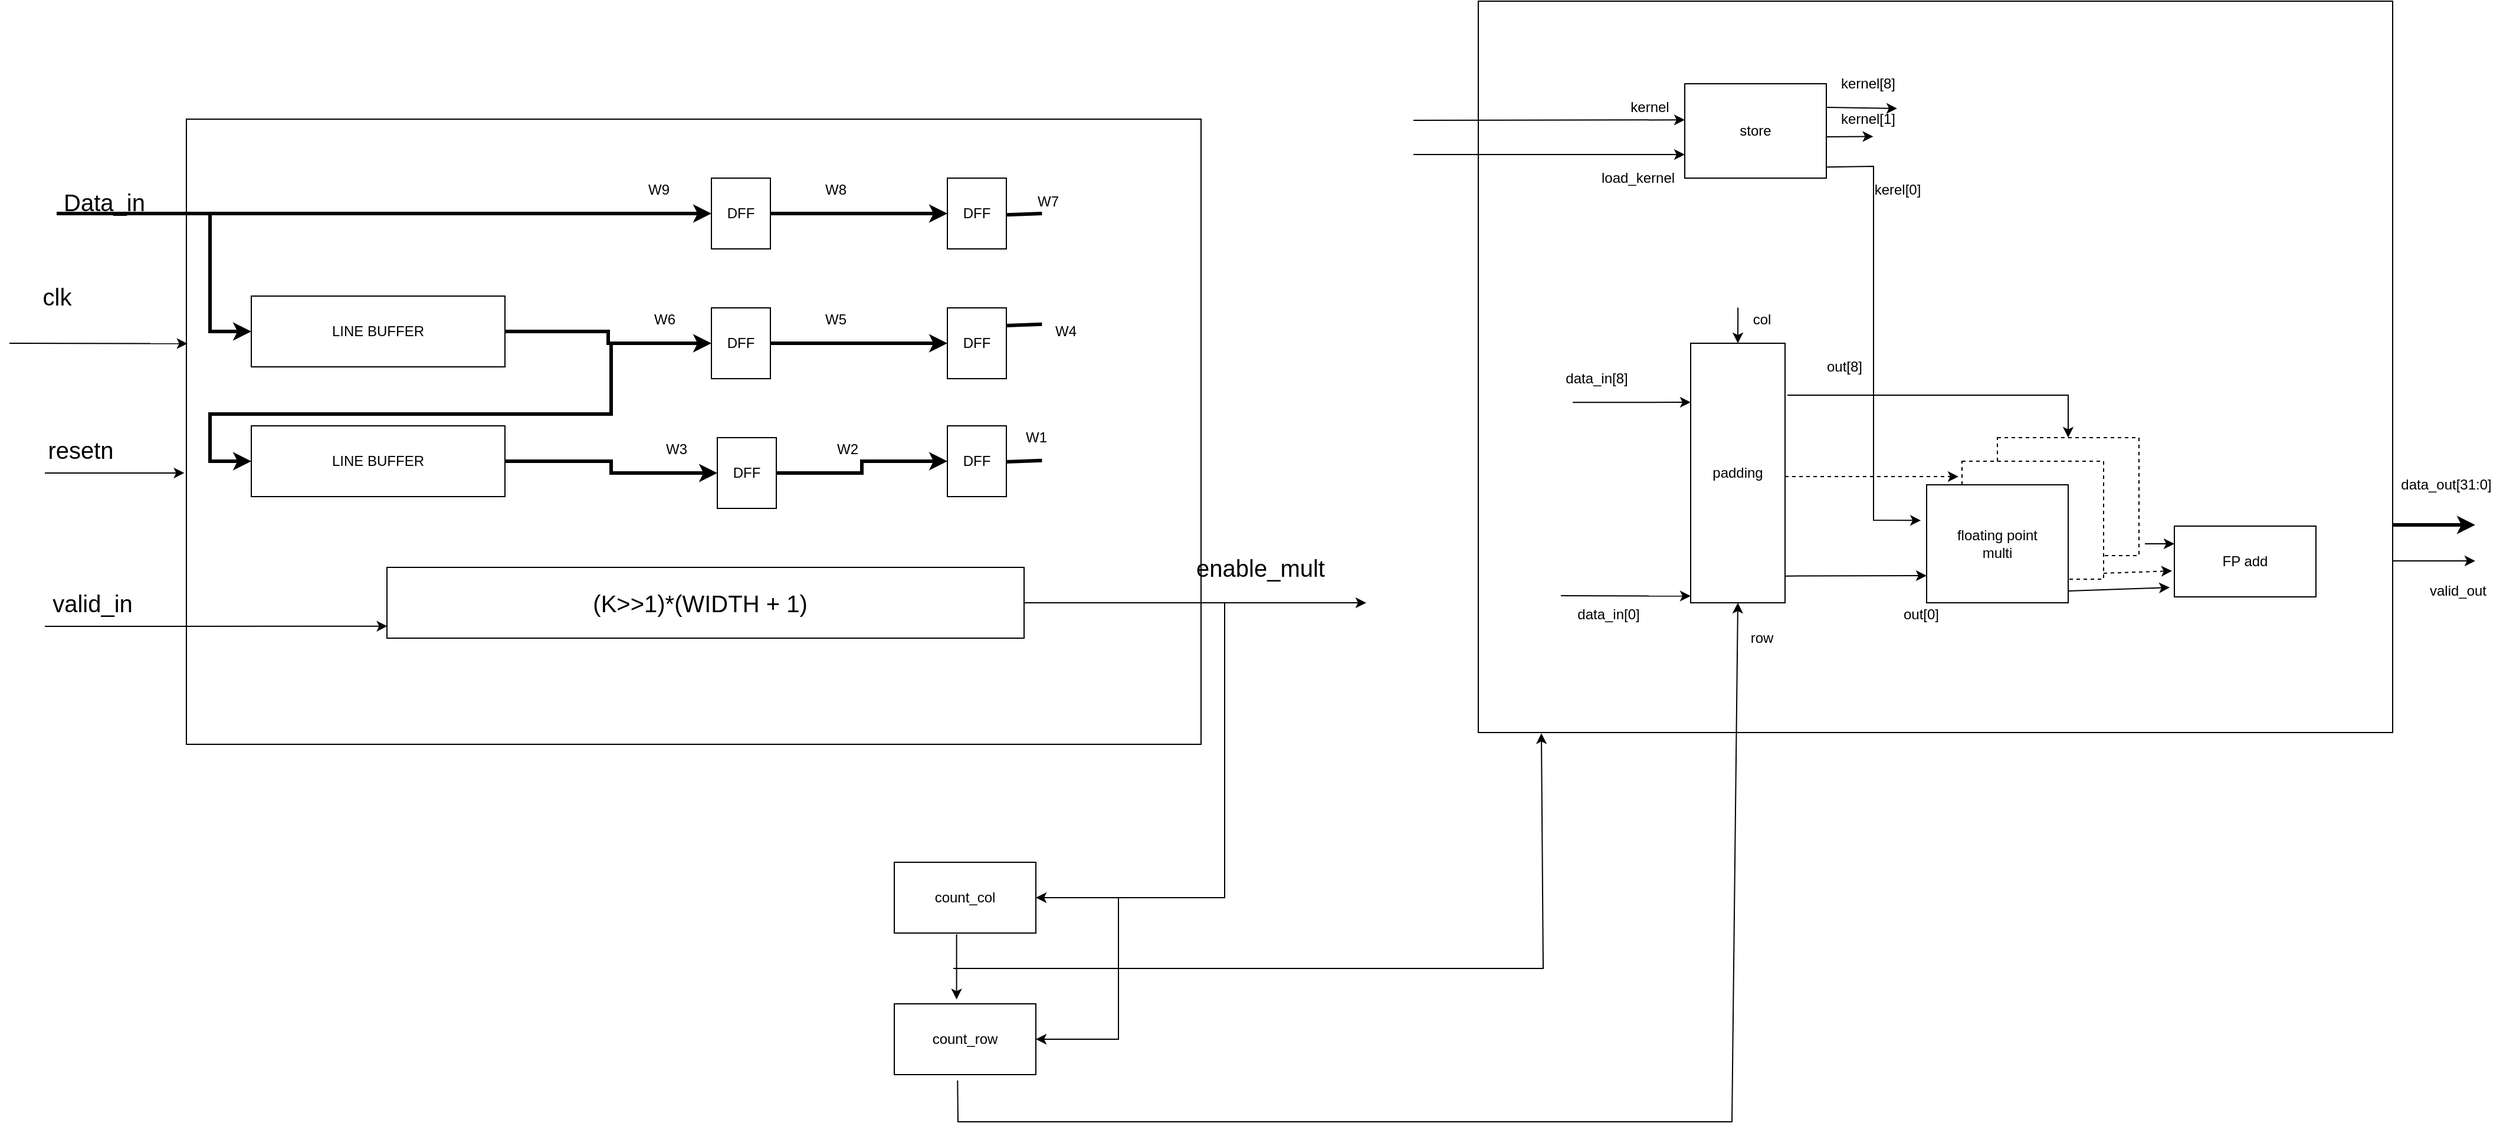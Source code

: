 <mxfile version="20.0.1" type="device"><diagram id="pQq5KVtsMC5v5NfcdwK_" name="Page-1"><mxGraphModel dx="3042" dy="1654" grid="1" gridSize="10" guides="1" tooltips="1" connect="1" arrows="1" fold="1" page="1" pageScale="1" pageWidth="850" pageHeight="1100" math="0" shadow="0"><root><mxCell id="0"/><mxCell id="1" parent="0"/><mxCell id="CL9MN893tthxgz-tjHW3-85" value="" style="rounded=0;whiteSpace=wrap;html=1;" parent="1" vertex="1"><mxGeometry x="-215" y="-210" width="775" height="620" as="geometry"/></mxCell><mxCell id="CL9MN893tthxgz-tjHW3-86" value="padding" style="rounded=0;whiteSpace=wrap;html=1;" parent="1" vertex="1"><mxGeometry x="-35" y="80" width="80" height="220" as="geometry"/></mxCell><mxCell id="CL9MN893tthxgz-tjHW3-87" value="" style="endArrow=classic;html=1;rounded=0;exitX=1.025;exitY=0.2;exitDx=0;exitDy=0;exitPerimeter=0;entryX=0.5;entryY=0;entryDx=0;entryDy=0;" parent="1" source="CL9MN893tthxgz-tjHW3-86" target="CL9MN893tthxgz-tjHW3-95" edge="1"><mxGeometry width="50" height="50" relative="1" as="geometry"><mxPoint x="225" y="290" as="sourcePoint"/><mxPoint x="165" y="124" as="targetPoint"/><Array as="points"><mxPoint x="285" y="124"/></Array></mxGeometry></mxCell><mxCell id="CL9MN893tthxgz-tjHW3-88" value="out[8]" style="text;html=1;align=center;verticalAlign=middle;resizable=0;points=[];autosize=1;strokeColor=none;fillColor=none;" parent="1" vertex="1"><mxGeometry x="70" y="90" width="50" height="20" as="geometry"/></mxCell><mxCell id="CL9MN893tthxgz-tjHW3-89" value="" style="endArrow=classic;html=1;rounded=0;exitX=1;exitY=0.897;exitDx=0;exitDy=0;exitPerimeter=0;" parent="1" source="CL9MN893tthxgz-tjHW3-86" edge="1"><mxGeometry width="50" height="50" relative="1" as="geometry"><mxPoint x="225" y="290" as="sourcePoint"/><mxPoint x="165" y="277" as="targetPoint"/></mxGeometry></mxCell><mxCell id="CL9MN893tthxgz-tjHW3-90" value="out[0]" style="text;html=1;align=center;verticalAlign=middle;resizable=0;points=[];autosize=1;strokeColor=none;fillColor=none;" parent="1" vertex="1"><mxGeometry x="135" y="300" width="50" height="20" as="geometry"/></mxCell><mxCell id="CL9MN893tthxgz-tjHW3-91" value="" style="endArrow=classic;html=1;rounded=0;entryX=0;entryY=0.974;entryDx=0;entryDy=0;entryPerimeter=0;" parent="1" target="CL9MN893tthxgz-tjHW3-86" edge="1"><mxGeometry width="50" height="50" relative="1" as="geometry"><mxPoint x="-145" y="294" as="sourcePoint"/><mxPoint x="275" y="240" as="targetPoint"/></mxGeometry></mxCell><mxCell id="CL9MN893tthxgz-tjHW3-92" value="data_in[0]" style="text;html=1;align=center;verticalAlign=middle;resizable=0;points=[];autosize=1;strokeColor=none;fillColor=none;" parent="1" vertex="1"><mxGeometry x="-140" y="300" width="70" height="20" as="geometry"/></mxCell><mxCell id="CL9MN893tthxgz-tjHW3-93" value="" style="endArrow=classic;html=1;rounded=0;entryX=0;entryY=0.974;entryDx=0;entryDy=0;entryPerimeter=0;" parent="1" edge="1"><mxGeometry width="50" height="50" relative="1" as="geometry"><mxPoint x="-135" y="130.14" as="sourcePoint"/><mxPoint x="-35" y="130" as="targetPoint"/><Array as="points"><mxPoint x="-85" y="130.14"/></Array></mxGeometry></mxCell><mxCell id="CL9MN893tthxgz-tjHW3-94" value="data_in[8]" style="text;html=1;align=center;verticalAlign=middle;resizable=0;points=[];autosize=1;strokeColor=none;fillColor=none;" parent="1" vertex="1"><mxGeometry x="-150" y="100" width="70" height="20" as="geometry"/></mxCell><mxCell id="CL9MN893tthxgz-tjHW3-95" value="" style="rounded=0;whiteSpace=wrap;html=1;dashed=1;" parent="1" vertex="1"><mxGeometry x="225" y="160" width="120" height="100" as="geometry"/></mxCell><mxCell id="CL9MN893tthxgz-tjHW3-96" value="" style="rounded=0;whiteSpace=wrap;html=1;dashed=1;" parent="1" vertex="1"><mxGeometry x="195" y="180" width="120" height="100" as="geometry"/></mxCell><mxCell id="CL9MN893tthxgz-tjHW3-97" value="floating point&lt;br&gt;multi" style="rounded=0;whiteSpace=wrap;html=1;" parent="1" vertex="1"><mxGeometry x="165" y="200" width="120" height="100" as="geometry"/></mxCell><mxCell id="CL9MN893tthxgz-tjHW3-98" value="" style="endArrow=classic;html=1;rounded=0;dashed=1;entryX=-0.025;entryY=0.13;entryDx=0;entryDy=0;entryPerimeter=0;" parent="1" target="CL9MN893tthxgz-tjHW3-96" edge="1"><mxGeometry width="50" height="50" relative="1" as="geometry"><mxPoint x="45" y="193" as="sourcePoint"/><mxPoint x="275" y="40" as="targetPoint"/></mxGeometry></mxCell><mxCell id="CL9MN893tthxgz-tjHW3-99" value="FP add" style="rounded=0;whiteSpace=wrap;html=1;" parent="1" vertex="1"><mxGeometry x="375" y="235" width="120" height="60" as="geometry"/></mxCell><mxCell id="CL9MN893tthxgz-tjHW3-100" value="" style="endArrow=classic;html=1;rounded=0;entryX=-0.033;entryY=0.867;entryDx=0;entryDy=0;entryPerimeter=0;" parent="1" target="CL9MN893tthxgz-tjHW3-99" edge="1"><mxGeometry width="50" height="50" relative="1" as="geometry"><mxPoint x="285" y="290" as="sourcePoint"/><mxPoint x="335" y="240" as="targetPoint"/></mxGeometry></mxCell><mxCell id="CL9MN893tthxgz-tjHW3-140" value="" style="endArrow=classic;html=1;rounded=0;entryX=0;entryY=0.25;entryDx=0;entryDy=0;exitX=1.042;exitY=0.9;exitDx=0;exitDy=0;exitPerimeter=0;" parent="1" source="CL9MN893tthxgz-tjHW3-95" target="CL9MN893tthxgz-tjHW3-99" edge="1"><mxGeometry width="50" height="50" relative="1" as="geometry"><mxPoint x="355" y="250" as="sourcePoint"/><mxPoint x="655" y="285" as="targetPoint"/></mxGeometry></mxCell><mxCell id="CL9MN893tthxgz-tjHW3-141" value="" style="endArrow=classic;html=1;rounded=0;dashed=1;entryX=-0.017;entryY=0.633;entryDx=0;entryDy=0;entryPerimeter=0;" parent="1" target="CL9MN893tthxgz-tjHW3-99" edge="1"><mxGeometry width="50" height="50" relative="1" as="geometry"><mxPoint x="315" y="275" as="sourcePoint"/><mxPoint x="365" y="225" as="targetPoint"/></mxGeometry></mxCell><mxCell id="CL9MN893tthxgz-tjHW3-142" value="" style="endArrow=classic;html=1;rounded=0;strokeWidth=3;" parent="1" edge="1"><mxGeometry width="50" height="50" relative="1" as="geometry"><mxPoint x="560" y="234" as="sourcePoint"/><mxPoint x="630" y="234" as="targetPoint"/></mxGeometry></mxCell><mxCell id="CL9MN893tthxgz-tjHW3-144" value="" style="endArrow=classic;html=1;rounded=0;strokeWidth=1;" parent="1" edge="1"><mxGeometry width="50" height="50" relative="1" as="geometry"><mxPoint x="560" y="264.5" as="sourcePoint"/><mxPoint x="630" y="264.5" as="targetPoint"/></mxGeometry></mxCell><mxCell id="CL9MN893tthxgz-tjHW3-145" value="valid_out" style="text;html=1;align=center;verticalAlign=middle;resizable=0;points=[];autosize=1;strokeColor=none;fillColor=none;" parent="1" vertex="1"><mxGeometry x="585" y="280" width="60" height="20" as="geometry"/></mxCell><mxCell id="CL9MN893tthxgz-tjHW3-146" value="data_out[31:0]" style="text;html=1;align=center;verticalAlign=middle;resizable=0;points=[];autosize=1;strokeColor=none;fillColor=none;" parent="1" vertex="1"><mxGeometry x="560" y="190" width="90" height="20" as="geometry"/></mxCell><mxCell id="CL9MN893tthxgz-tjHW3-147" value="" style="rounded=0;whiteSpace=wrap;html=1;" parent="1" vertex="1"><mxGeometry x="-1310" y="-110" width="860" height="530" as="geometry"/></mxCell><mxCell id="CL9MN893tthxgz-tjHW3-167" style="edgeStyle=orthogonalEdgeStyle;rounded=0;orthogonalLoop=1;jettySize=auto;html=1;exitX=1;exitY=0.5;exitDx=0;exitDy=0;entryX=0;entryY=0.5;entryDx=0;entryDy=0;strokeWidth=3;" parent="1" source="CL9MN893tthxgz-tjHW3-148" target="CL9MN893tthxgz-tjHW3-149" edge="1"><mxGeometry relative="1" as="geometry"/></mxCell><mxCell id="CL9MN893tthxgz-tjHW3-148" value="DFF" style="rounded=0;whiteSpace=wrap;html=1;" parent="1" vertex="1"><mxGeometry x="-865" y="-60" width="50" height="60" as="geometry"/></mxCell><mxCell id="CL9MN893tthxgz-tjHW3-149" value="DFF" style="rounded=0;whiteSpace=wrap;html=1;" parent="1" vertex="1"><mxGeometry x="-665" y="-60" width="50" height="60" as="geometry"/></mxCell><mxCell id="CL9MN893tthxgz-tjHW3-168" style="edgeStyle=orthogonalEdgeStyle;rounded=0;orthogonalLoop=1;jettySize=auto;html=1;exitX=1;exitY=0.5;exitDx=0;exitDy=0;entryX=0;entryY=0.5;entryDx=0;entryDy=0;strokeWidth=3;" parent="1" source="CL9MN893tthxgz-tjHW3-155" target="CL9MN893tthxgz-tjHW3-156" edge="1"><mxGeometry relative="1" as="geometry"/></mxCell><mxCell id="CL9MN893tthxgz-tjHW3-155" value="DFF" style="rounded=0;whiteSpace=wrap;html=1;" parent="1" vertex="1"><mxGeometry x="-865" y="50" width="50" height="60" as="geometry"/></mxCell><mxCell id="CL9MN893tthxgz-tjHW3-156" value="DFF" style="rounded=0;whiteSpace=wrap;html=1;" parent="1" vertex="1"><mxGeometry x="-665" y="50" width="50" height="60" as="geometry"/></mxCell><mxCell id="CL9MN893tthxgz-tjHW3-171" style="edgeStyle=orthogonalEdgeStyle;rounded=0;orthogonalLoop=1;jettySize=auto;html=1;exitX=1;exitY=0.5;exitDx=0;exitDy=0;entryX=0;entryY=0.5;entryDx=0;entryDy=0;strokeWidth=3;" parent="1" source="CL9MN893tthxgz-tjHW3-158" target="CL9MN893tthxgz-tjHW3-155" edge="1"><mxGeometry relative="1" as="geometry"/></mxCell><mxCell id="CL9MN893tthxgz-tjHW3-158" value="LINE BUFFER" style="rounded=0;whiteSpace=wrap;html=1;" parent="1" vertex="1"><mxGeometry x="-1255" y="40" width="215" height="60" as="geometry"/></mxCell><mxCell id="CL9MN893tthxgz-tjHW3-169" style="edgeStyle=orthogonalEdgeStyle;rounded=0;orthogonalLoop=1;jettySize=auto;html=1;exitX=1;exitY=0.5;exitDx=0;exitDy=0;entryX=0;entryY=0.5;entryDx=0;entryDy=0;strokeWidth=3;" parent="1" source="CL9MN893tthxgz-tjHW3-159" target="CL9MN893tthxgz-tjHW3-160" edge="1"><mxGeometry relative="1" as="geometry"/></mxCell><mxCell id="CL9MN893tthxgz-tjHW3-159" value="DFF" style="rounded=0;whiteSpace=wrap;html=1;" parent="1" vertex="1"><mxGeometry x="-860" y="160" width="50" height="60" as="geometry"/></mxCell><mxCell id="CL9MN893tthxgz-tjHW3-160" value="DFF" style="rounded=0;whiteSpace=wrap;html=1;" parent="1" vertex="1"><mxGeometry x="-665" y="150" width="50" height="60" as="geometry"/></mxCell><mxCell id="CL9MN893tthxgz-tjHW3-170" style="edgeStyle=orthogonalEdgeStyle;rounded=0;orthogonalLoop=1;jettySize=auto;html=1;exitX=1;exitY=0.5;exitDx=0;exitDy=0;entryX=0;entryY=0.5;entryDx=0;entryDy=0;strokeWidth=3;" parent="1" source="CL9MN893tthxgz-tjHW3-164" target="CL9MN893tthxgz-tjHW3-159" edge="1"><mxGeometry relative="1" as="geometry"/></mxCell><mxCell id="CL9MN893tthxgz-tjHW3-164" value="LINE BUFFER" style="rounded=0;whiteSpace=wrap;html=1;" parent="1" vertex="1"><mxGeometry x="-1255" y="150" width="215" height="60" as="geometry"/></mxCell><mxCell id="CL9MN893tthxgz-tjHW3-165" value="" style="endArrow=classic;html=1;rounded=0;strokeWidth=3;entryX=0;entryY=0.5;entryDx=0;entryDy=0;" parent="1" target="CL9MN893tthxgz-tjHW3-148" edge="1"><mxGeometry width="50" height="50" relative="1" as="geometry"><mxPoint x="-1420" y="-30" as="sourcePoint"/><mxPoint x="-730" y="90" as="targetPoint"/></mxGeometry></mxCell><mxCell id="CL9MN893tthxgz-tjHW3-166" value="" style="endArrow=classic;html=1;rounded=0;strokeWidth=3;entryX=0;entryY=0.5;entryDx=0;entryDy=0;" parent="1" target="CL9MN893tthxgz-tjHW3-158" edge="1"><mxGeometry width="50" height="50" relative="1" as="geometry"><mxPoint x="-1290" y="-30" as="sourcePoint"/><mxPoint x="-770" y="90" as="targetPoint"/><Array as="points"><mxPoint x="-1290" y="70"/></Array></mxGeometry></mxCell><mxCell id="CL9MN893tthxgz-tjHW3-172" value="" style="endArrow=classic;html=1;rounded=0;strokeWidth=3;entryX=0;entryY=0.5;entryDx=0;entryDy=0;" parent="1" target="CL9MN893tthxgz-tjHW3-164" edge="1"><mxGeometry width="50" height="50" relative="1" as="geometry"><mxPoint x="-950" y="80" as="sourcePoint"/><mxPoint x="-770" y="90" as="targetPoint"/><Array as="points"><mxPoint x="-950" y="140"/><mxPoint x="-1290" y="140"/><mxPoint x="-1290" y="180"/></Array></mxGeometry></mxCell><mxCell id="CL9MN893tthxgz-tjHW3-177" value="W9" style="text;html=1;align=center;verticalAlign=middle;resizable=0;points=[];autosize=1;strokeColor=none;fillColor=none;" parent="1" vertex="1"><mxGeometry x="-925" y="-60" width="30" height="20" as="geometry"/></mxCell><mxCell id="CL9MN893tthxgz-tjHW3-178" value="W8" style="text;html=1;align=center;verticalAlign=middle;resizable=0;points=[];autosize=1;strokeColor=none;fillColor=none;" parent="1" vertex="1"><mxGeometry x="-775" y="-60" width="30" height="20" as="geometry"/></mxCell><mxCell id="CL9MN893tthxgz-tjHW3-179" value="W7&lt;br&gt;" style="text;html=1;align=center;verticalAlign=middle;resizable=0;points=[];autosize=1;strokeColor=none;fillColor=none;" parent="1" vertex="1"><mxGeometry x="-595" y="-50" width="30" height="20" as="geometry"/></mxCell><mxCell id="CL9MN893tthxgz-tjHW3-180" value="W6&lt;br&gt;" style="text;html=1;align=center;verticalAlign=middle;resizable=0;points=[];autosize=1;strokeColor=none;fillColor=none;" parent="1" vertex="1"><mxGeometry x="-920" y="50" width="30" height="20" as="geometry"/></mxCell><mxCell id="CL9MN893tthxgz-tjHW3-181" value="W5" style="text;html=1;align=center;verticalAlign=middle;resizable=0;points=[];autosize=1;strokeColor=none;fillColor=none;" parent="1" vertex="1"><mxGeometry x="-775" y="50" width="30" height="20" as="geometry"/></mxCell><mxCell id="CL9MN893tthxgz-tjHW3-182" value="W4&lt;br&gt;" style="text;html=1;align=center;verticalAlign=middle;resizable=0;points=[];autosize=1;strokeColor=none;fillColor=none;" parent="1" vertex="1"><mxGeometry x="-580" y="60" width="30" height="20" as="geometry"/></mxCell><mxCell id="CL9MN893tthxgz-tjHW3-183" value="" style="endArrow=none;html=1;rounded=0;strokeWidth=3;entryX=1;entryY=0.25;entryDx=0;entryDy=0;exitX=-0.161;exitY=0.194;exitDx=0;exitDy=0;exitPerimeter=0;" parent="1" source="CL9MN893tthxgz-tjHW3-182" target="CL9MN893tthxgz-tjHW3-156" edge="1"><mxGeometry width="50" height="50" relative="1" as="geometry"><mxPoint x="-820" y="120" as="sourcePoint"/><mxPoint x="-770" y="70" as="targetPoint"/></mxGeometry></mxCell><mxCell id="CL9MN893tthxgz-tjHW3-184" value="" style="endArrow=none;html=1;rounded=0;strokeWidth=3;entryX=1;entryY=0.25;entryDx=0;entryDy=0;exitX=-0.161;exitY=0.194;exitDx=0;exitDy=0;exitPerimeter=0;" parent="1" edge="1"><mxGeometry width="50" height="50" relative="1" as="geometry"><mxPoint x="-584.83" y="179.41" as="sourcePoint"/><mxPoint x="-615" y="180.53" as="targetPoint"/></mxGeometry></mxCell><mxCell id="CL9MN893tthxgz-tjHW3-185" value="W1" style="text;html=1;align=center;verticalAlign=middle;resizable=0;points=[];autosize=1;strokeColor=none;fillColor=none;" parent="1" vertex="1"><mxGeometry x="-605" y="150" width="30" height="20" as="geometry"/></mxCell><mxCell id="CL9MN893tthxgz-tjHW3-186" value="W2" style="text;html=1;align=center;verticalAlign=middle;resizable=0;points=[];autosize=1;strokeColor=none;fillColor=none;" parent="1" vertex="1"><mxGeometry x="-765" y="160" width="30" height="20" as="geometry"/></mxCell><mxCell id="CL9MN893tthxgz-tjHW3-187" value="W3&lt;br&gt;" style="text;html=1;align=center;verticalAlign=middle;resizable=0;points=[];autosize=1;strokeColor=none;fillColor=none;" parent="1" vertex="1"><mxGeometry x="-910" y="160" width="30" height="20" as="geometry"/></mxCell><mxCell id="CL9MN893tthxgz-tjHW3-188" value="" style="endArrow=none;html=1;rounded=0;strokeWidth=3;entryX=1;entryY=0.25;entryDx=0;entryDy=0;exitX=-0.161;exitY=0.194;exitDx=0;exitDy=0;exitPerimeter=0;" parent="1" edge="1"><mxGeometry width="50" height="50" relative="1" as="geometry"><mxPoint x="-584.83" y="-30.0" as="sourcePoint"/><mxPoint x="-615" y="-28.88" as="targetPoint"/></mxGeometry></mxCell><mxCell id="CL9MN893tthxgz-tjHW3-189" value="" style="rounded=0;whiteSpace=wrap;html=1;" parent="1" vertex="1"><mxGeometry x="-1140" y="270" width="540" height="60" as="geometry"/></mxCell><mxCell id="CL9MN893tthxgz-tjHW3-190" value="(K&amp;gt;&amp;gt;1)*(WIDTH + 1)" style="text;html=1;align=center;verticalAlign=middle;resizable=0;points=[];autosize=1;strokeColor=none;fillColor=none;fontSize=20;" parent="1" vertex="1"><mxGeometry x="-975" y="285" width="200" height="30" as="geometry"/></mxCell><mxCell id="CL9MN893tthxgz-tjHW3-191" value="" style="endArrow=classic;html=1;rounded=0;fontSize=20;strokeWidth=1;entryX=0.198;entryY=0.811;entryDx=0;entryDy=0;entryPerimeter=0;" parent="1" target="CL9MN893tthxgz-tjHW3-147" edge="1"><mxGeometry width="50" height="50" relative="1" as="geometry"><mxPoint x="-1430" y="320" as="sourcePoint"/><mxPoint x="-770" y="180" as="targetPoint"/></mxGeometry></mxCell><mxCell id="CL9MN893tthxgz-tjHW3-192" value="valid_in" style="text;html=1;align=center;verticalAlign=middle;resizable=0;points=[];autosize=1;strokeColor=none;fillColor=none;fontSize=20;" parent="1" vertex="1"><mxGeometry x="-1430" y="285" width="80" height="30" as="geometry"/></mxCell><mxCell id="CL9MN893tthxgz-tjHW3-193" value="" style="endArrow=classic;html=1;rounded=0;fontSize=20;strokeWidth=1;exitX=1;exitY=0.5;exitDx=0;exitDy=0;" parent="1" source="CL9MN893tthxgz-tjHW3-189" edge="1"><mxGeometry width="50" height="50" relative="1" as="geometry"><mxPoint x="-820" y="230" as="sourcePoint"/><mxPoint x="-310" y="300" as="targetPoint"/></mxGeometry></mxCell><mxCell id="CL9MN893tthxgz-tjHW3-194" value="enable_mult" style="text;html=1;align=center;verticalAlign=middle;resizable=0;points=[];autosize=1;strokeColor=none;fillColor=none;fontSize=20;" parent="1" vertex="1"><mxGeometry x="-460" y="255" width="120" height="30" as="geometry"/></mxCell><mxCell id="CL9MN893tthxgz-tjHW3-195" value="Data_in" style="text;html=1;align=center;verticalAlign=middle;resizable=0;points=[];autosize=1;strokeColor=none;fillColor=none;fontSize=20;" parent="1" vertex="1"><mxGeometry x="-1420" y="-55" width="80" height="30" as="geometry"/></mxCell><mxCell id="CL9MN893tthxgz-tjHW3-196" value="" style="endArrow=classic;html=1;rounded=0;fontSize=20;strokeWidth=1;entryX=0.001;entryY=0.359;entryDx=0;entryDy=0;entryPerimeter=0;" parent="1" target="CL9MN893tthxgz-tjHW3-147" edge="1"><mxGeometry width="50" height="50" relative="1" as="geometry"><mxPoint x="-1460" y="80" as="sourcePoint"/><mxPoint x="-1080" y="170" as="targetPoint"/></mxGeometry></mxCell><mxCell id="CL9MN893tthxgz-tjHW3-198" value="" style="endArrow=classic;html=1;rounded=0;fontSize=20;strokeWidth=1;entryX=-0.002;entryY=0.566;entryDx=0;entryDy=0;entryPerimeter=0;" parent="1" target="CL9MN893tthxgz-tjHW3-147" edge="1"><mxGeometry width="50" height="50" relative="1" as="geometry"><mxPoint x="-1430" y="190" as="sourcePoint"/><mxPoint x="-1165.88" y="180" as="targetPoint"/></mxGeometry></mxCell><mxCell id="CL9MN893tthxgz-tjHW3-199" value="clk" style="text;html=1;align=center;verticalAlign=middle;resizable=0;points=[];autosize=1;strokeColor=none;fillColor=none;fontSize=20;" parent="1" vertex="1"><mxGeometry x="-1440" y="25" width="40" height="30" as="geometry"/></mxCell><mxCell id="CL9MN893tthxgz-tjHW3-200" value="resetn" style="text;html=1;align=center;verticalAlign=middle;resizable=0;points=[];autosize=1;strokeColor=none;fillColor=none;fontSize=20;" parent="1" vertex="1"><mxGeometry x="-1435" y="155" width="70" height="30" as="geometry"/></mxCell><mxCell id="LZCnKs0jqSWCwTzOvOIg-2" value="" style="endArrow=classic;html=1;rounded=0;entryX=0.5;entryY=0;entryDx=0;entryDy=0;exitX=0.284;exitY=0.419;exitDx=0;exitDy=0;exitPerimeter=0;" parent="1" source="CL9MN893tthxgz-tjHW3-85" target="CL9MN893tthxgz-tjHW3-86" edge="1"><mxGeometry width="50" height="50" relative="1" as="geometry"><mxPoint x="-60" y="60" as="sourcePoint"/><mxPoint x="-10" y="10" as="targetPoint"/></mxGeometry></mxCell><mxCell id="LZCnKs0jqSWCwTzOvOIg-3" value="col" style="text;html=1;align=center;verticalAlign=middle;resizable=0;points=[];autosize=1;strokeColor=none;fillColor=none;" parent="1" vertex="1"><mxGeometry x="10" y="50" width="30" height="20" as="geometry"/></mxCell><mxCell id="LZCnKs0jqSWCwTzOvOIg-4" value="row" style="text;html=1;align=center;verticalAlign=middle;resizable=0;points=[];autosize=1;strokeColor=none;fillColor=none;" parent="1" vertex="1"><mxGeometry x="10" y="320" width="30" height="20" as="geometry"/></mxCell><mxCell id="LZCnKs0jqSWCwTzOvOIg-6" value="store" style="rounded=0;whiteSpace=wrap;html=1;" parent="1" vertex="1"><mxGeometry x="-40" y="-140" width="120" height="80" as="geometry"/></mxCell><mxCell id="LZCnKs0jqSWCwTzOvOIg-7" value="" style="endArrow=classic;html=1;rounded=0;entryX=0;entryY=0.75;entryDx=0;entryDy=0;" parent="1" target="LZCnKs0jqSWCwTzOvOIg-6" edge="1"><mxGeometry width="50" height="50" relative="1" as="geometry"><mxPoint x="-270" y="-80" as="sourcePoint"/><mxPoint x="30" y="-60" as="targetPoint"/></mxGeometry></mxCell><mxCell id="LZCnKs0jqSWCwTzOvOIg-8" value="" style="endArrow=classic;html=1;rounded=0;entryX=0;entryY=0.383;entryDx=0;entryDy=0;entryPerimeter=0;" parent="1" target="LZCnKs0jqSWCwTzOvOIg-6" edge="1"><mxGeometry width="50" height="50" relative="1" as="geometry"><mxPoint x="-270" y="-109" as="sourcePoint"/><mxPoint x="30" y="-60" as="targetPoint"/></mxGeometry></mxCell><mxCell id="LZCnKs0jqSWCwTzOvOIg-9" value="kernel" style="text;html=1;align=center;verticalAlign=middle;resizable=0;points=[];autosize=1;strokeColor=none;fillColor=none;" parent="1" vertex="1"><mxGeometry x="-95" y="-130" width="50" height="20" as="geometry"/></mxCell><mxCell id="LZCnKs0jqSWCwTzOvOIg-10" value="load_kernel" style="text;html=1;align=center;verticalAlign=middle;resizable=0;points=[];autosize=1;strokeColor=none;fillColor=none;" parent="1" vertex="1"><mxGeometry x="-120" y="-70" width="80" height="20" as="geometry"/></mxCell><mxCell id="LZCnKs0jqSWCwTzOvOIg-11" value="" style="endArrow=classic;html=1;rounded=0;entryX=0.484;entryY=0.71;entryDx=0;entryDy=0;entryPerimeter=0;exitX=1;exitY=0.883;exitDx=0;exitDy=0;exitPerimeter=0;" parent="1" source="LZCnKs0jqSWCwTzOvOIg-6" target="CL9MN893tthxgz-tjHW3-85" edge="1"><mxGeometry width="50" height="50" relative="1" as="geometry"><mxPoint x="-20" y="-10" as="sourcePoint"/><mxPoint x="30" y="-60" as="targetPoint"/><Array as="points"><mxPoint x="120" y="-70"/><mxPoint x="120" y="230"/></Array></mxGeometry></mxCell><mxCell id="LZCnKs0jqSWCwTzOvOIg-12" value="kerel[0]" style="text;html=1;align=center;verticalAlign=middle;resizable=0;points=[];autosize=1;strokeColor=none;fillColor=none;" parent="1" vertex="1"><mxGeometry x="115" y="-60" width="50" height="20" as="geometry"/></mxCell><mxCell id="LZCnKs0jqSWCwTzOvOIg-13" value="" style="endArrow=classic;html=1;rounded=0;entryX=0.432;entryY=0.185;entryDx=0;entryDy=0;entryPerimeter=0;" parent="1" target="CL9MN893tthxgz-tjHW3-85" edge="1"><mxGeometry width="50" height="50" relative="1" as="geometry"><mxPoint x="80" y="-95" as="sourcePoint"/><mxPoint x="130" y="-145" as="targetPoint"/></mxGeometry></mxCell><mxCell id="LZCnKs0jqSWCwTzOvOIg-14" value="kernel[1]" style="text;html=1;align=center;verticalAlign=middle;resizable=0;points=[];autosize=1;strokeColor=none;fillColor=none;" parent="1" vertex="1"><mxGeometry x="85" y="-120" width="60" height="20" as="geometry"/></mxCell><mxCell id="LZCnKs0jqSWCwTzOvOIg-15" value="" style="endArrow=classic;html=1;rounded=0;entryX=0.917;entryY=0.05;entryDx=0;entryDy=0;entryPerimeter=0;exitX=1;exitY=0.25;exitDx=0;exitDy=0;" parent="1" source="LZCnKs0jqSWCwTzOvOIg-6" target="LZCnKs0jqSWCwTzOvOIg-14" edge="1"><mxGeometry width="50" height="50" relative="1" as="geometry"><mxPoint x="90" y="-85" as="sourcePoint"/><mxPoint x="129.8" y="-85.3" as="targetPoint"/></mxGeometry></mxCell><mxCell id="LZCnKs0jqSWCwTzOvOIg-16" value="kernel[8]" style="text;html=1;align=center;verticalAlign=middle;resizable=0;points=[];autosize=1;strokeColor=none;fillColor=none;" parent="1" vertex="1"><mxGeometry x="85" y="-150" width="60" height="20" as="geometry"/></mxCell><mxCell id="LZCnKs0jqSWCwTzOvOIg-18" value="count_col" style="whiteSpace=wrap;html=1;" parent="1" vertex="1"><mxGeometry x="-710" y="520" width="120" height="60" as="geometry"/></mxCell><mxCell id="LZCnKs0jqSWCwTzOvOIg-19" value="count_row" style="rounded=0;whiteSpace=wrap;html=1;" parent="1" vertex="1"><mxGeometry x="-710" y="640" width="120" height="60" as="geometry"/></mxCell><mxCell id="LZCnKs0jqSWCwTzOvOIg-20" value="" style="endArrow=classic;html=1;rounded=0;entryX=1;entryY=0.5;entryDx=0;entryDy=0;" parent="1" target="LZCnKs0jqSWCwTzOvOIg-18" edge="1"><mxGeometry width="50" height="50" relative="1" as="geometry"><mxPoint x="-430" y="300" as="sourcePoint"/><mxPoint x="-430" y="480" as="targetPoint"/><Array as="points"><mxPoint x="-430" y="550"/></Array></mxGeometry></mxCell><mxCell id="LZCnKs0jqSWCwTzOvOIg-21" value="" style="endArrow=classic;html=1;rounded=0;entryX=1;entryY=0.5;entryDx=0;entryDy=0;" parent="1" target="LZCnKs0jqSWCwTzOvOIg-19" edge="1"><mxGeometry width="50" height="50" relative="1" as="geometry"><mxPoint x="-520" y="550" as="sourcePoint"/><mxPoint x="-430" y="480" as="targetPoint"/><Array as="points"><mxPoint x="-520" y="670"/></Array></mxGeometry></mxCell><mxCell id="LZCnKs0jqSWCwTzOvOIg-22" value="" style="endArrow=classic;html=1;rounded=0;exitX=0.44;exitY=1.017;exitDx=0;exitDy=0;exitPerimeter=0;entryX=0.44;entryY=-0.063;entryDx=0;entryDy=0;entryPerimeter=0;" parent="1" source="LZCnKs0jqSWCwTzOvOIg-18" target="LZCnKs0jqSWCwTzOvOIg-19" edge="1"><mxGeometry width="50" height="50" relative="1" as="geometry"><mxPoint x="-480" y="530" as="sourcePoint"/><mxPoint x="-430" y="480" as="targetPoint"/></mxGeometry></mxCell><mxCell id="LZCnKs0jqSWCwTzOvOIg-23" value="" style="endArrow=classic;html=1;rounded=0;exitX=0.447;exitY=1.083;exitDx=0;exitDy=0;exitPerimeter=0;entryX=0.5;entryY=1;entryDx=0;entryDy=0;" parent="1" source="LZCnKs0jqSWCwTzOvOIg-19" target="CL9MN893tthxgz-tjHW3-86" edge="1"><mxGeometry width="50" height="50" relative="1" as="geometry"><mxPoint x="-480" y="530" as="sourcePoint"/><mxPoint x="10" y="300" as="targetPoint"/><Array as="points"><mxPoint x="-656" y="740"/><mxPoint y="740"/></Array></mxGeometry></mxCell><mxCell id="LZCnKs0jqSWCwTzOvOIg-24" value="" style="endArrow=classic;html=1;rounded=0;entryX=0.069;entryY=1.001;entryDx=0;entryDy=0;entryPerimeter=0;" parent="1" target="CL9MN893tthxgz-tjHW3-85" edge="1"><mxGeometry width="50" height="50" relative="1" as="geometry"><mxPoint x="-660" y="610" as="sourcePoint"/><mxPoint x="-550" y="600" as="targetPoint"/><Array as="points"><mxPoint x="-160" y="610"/></Array></mxGeometry></mxCell></root></mxGraphModel></diagram></mxfile>